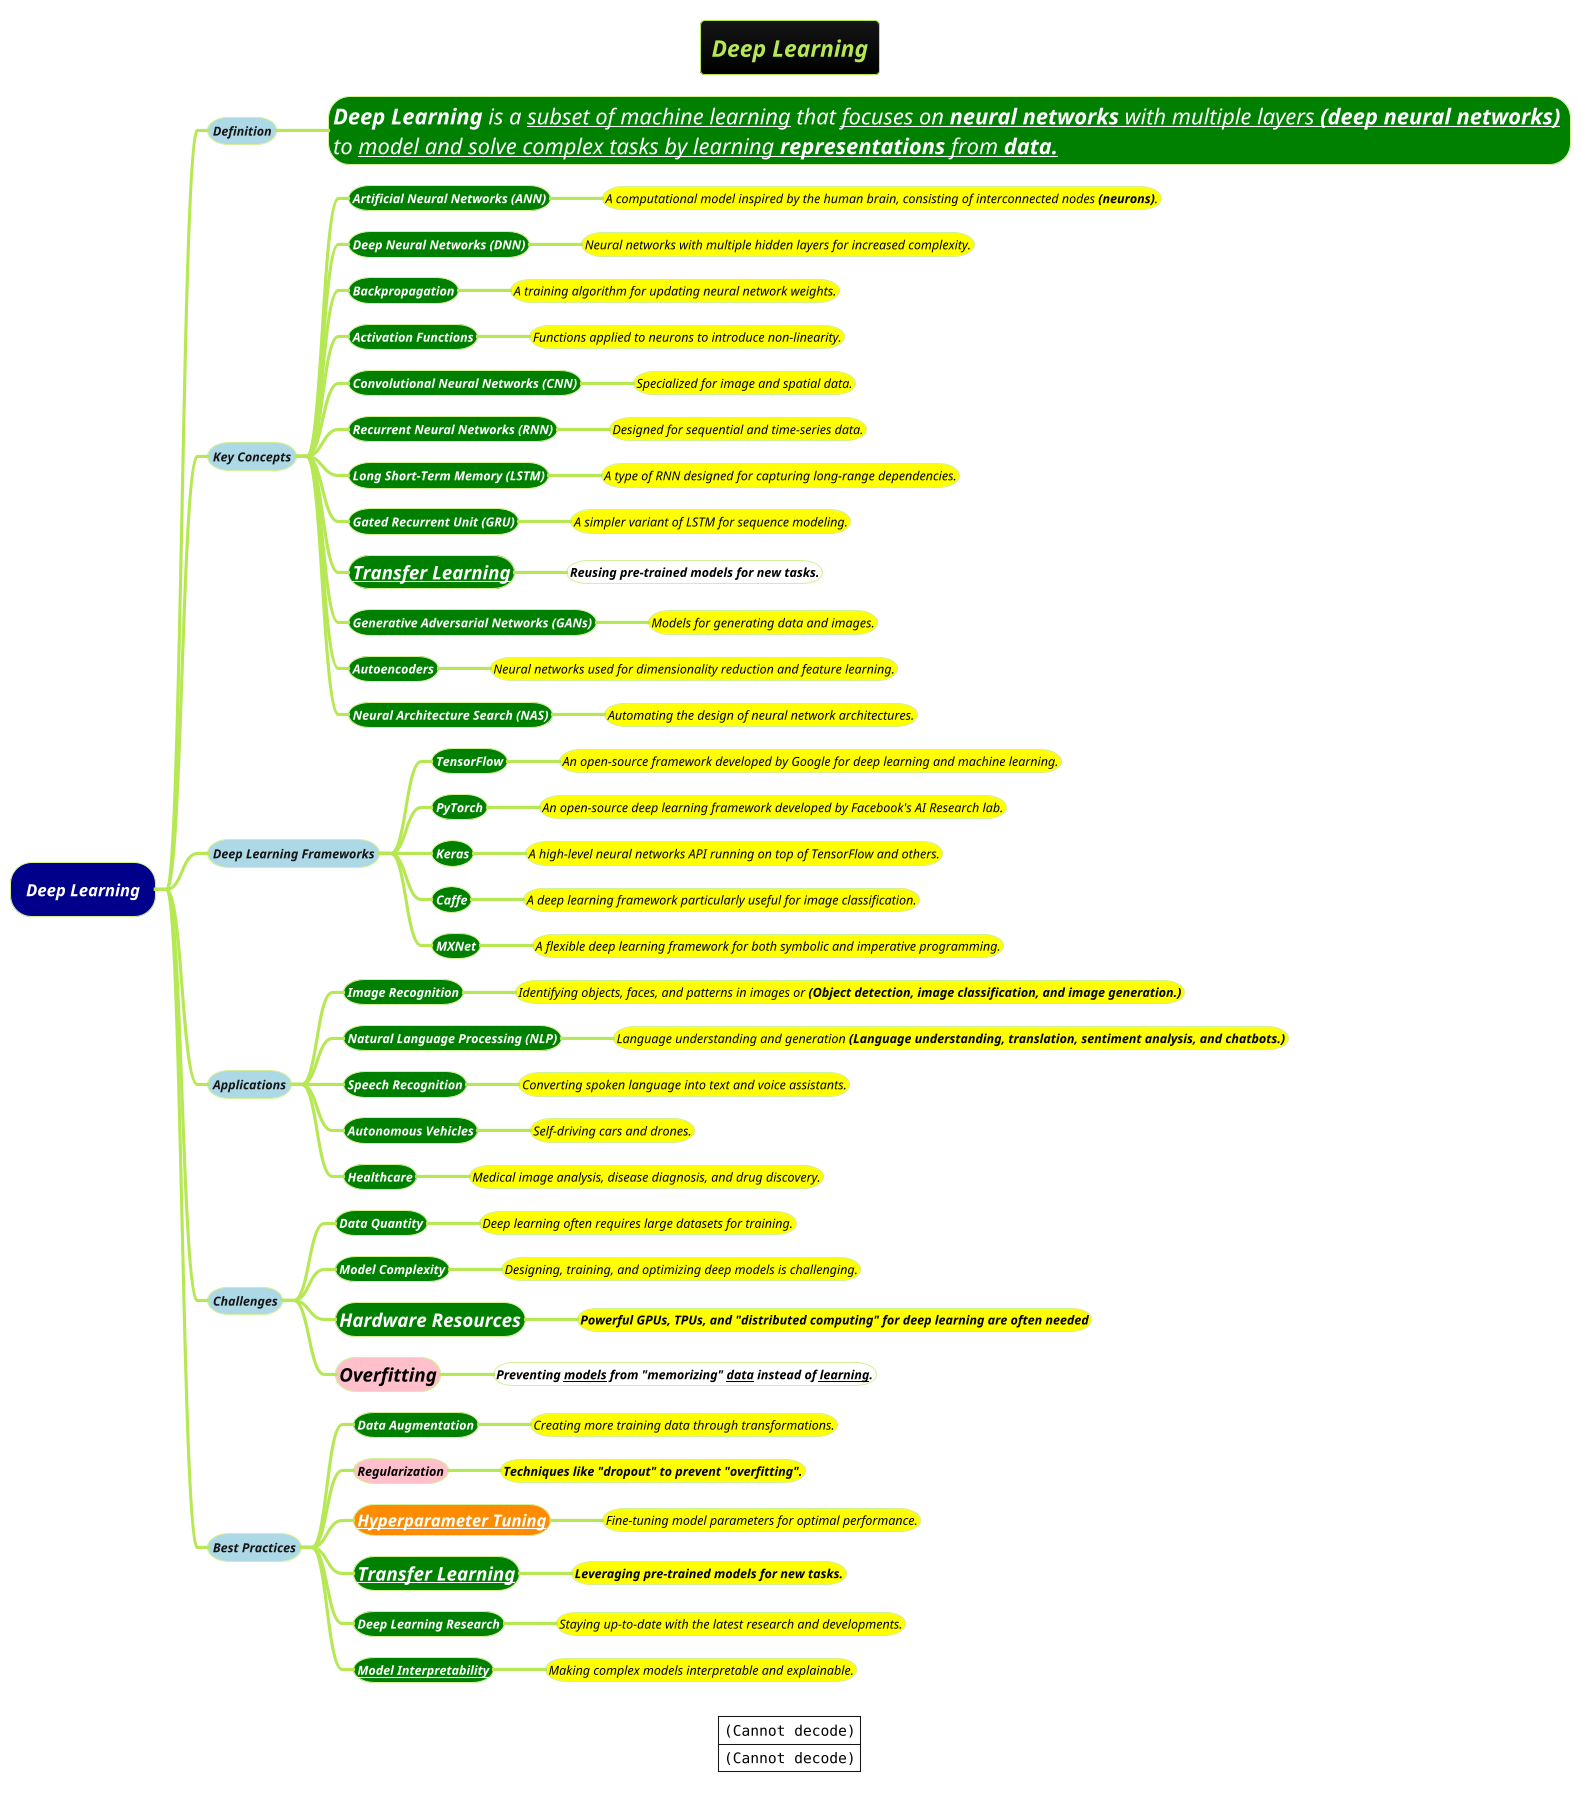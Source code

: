 @startmindmap
title =<b><i><size:18>Deep Learning
caption |<img:../../../../docs/3-programming-languages/Venkat-Subramaniam/images-reuseable/44-Program-vs-ML-model.png>|\n|<img:../../../../docs/3-programming-languages/Venkat-Subramaniam/images-reuseable/ML-stuff.png>|
!theme hacker

*[#darkblue] <color #white><i>Deep Learning
**[#lightblue] <size:12><i>Definition
***[#green] <i><color #white><size:21>**Deep Learning** is a __subset of machine learning__ that __focuses on **[[Neural-Network-Architecture.puml neural networks]]** with multiple layers **[[Neural-Network-Architecture.puml (deep neural networks)]]**__ \n<i><size:21><color #white>to __model and solve complex tasks by learning **representations** from **data.**__

**[#lightblue] <size:12><i>Key Concepts
***[#green] <color #white><b><size:12><i>Artificial Neural Networks **(ANN)**
****[#yellow] <i><color #black><size:12>A computational model inspired by the human brain, consisting of interconnected nodes **(neurons)**.
***[#green] <color #white><b><size:12><i>Deep Neural Networks **(DNN)**
****[#yellow] <i><color #black><size:12>Neural networks with multiple hidden layers for increased complexity.
***[#green] <color #white><b><size:12><i>Backpropagation
****[#yellow] <i><color #black><size:12>A training algorithm for updating neural network weights.
***[#green] <color #white><b><size:12><i>Activation Functions
****[#yellow] <i><color #black><size:12>Functions applied to neurons to introduce non-linearity.
***[#green] <color #white><b><size:12><i>Convolutional Neural Networks **(CNN)**
****[#yellow] <i><color #black><size:12>Specialized for image and spatial data.
***[#green] <color #white><b><size:12><i>Recurrent Neural Networks **(RNN)**
****[#yellow] <i><color #black><size:12>Designed for sequential and time-series data.
***[#green] <color #white><b><size:12><i>Long Short-Term Memory **(LSTM)**
****[#yellow] <i><color #black><size:12>A type of RNN designed for capturing long-range dependencies.
***[#green] <color #white><b><size:12><i>Gated Recurrent Unit **(GRU)**
****[#yellow] <i><color #black><size:12>A simpler variant of LSTM for sequence modeling.
***[#green] <i><color #white><size:18><b>[[Model-Fine-Tuning.puml Transfer Learning]]
****[#white] <i><color #black><size:12>**Reusing pre-trained models for new tasks.**
***[#green] <color #white><b><size:12><i>Generative Adversarial Networks **(GANs)**
****[#yellow] <i><color #black><size:12>Models for generating data and images.
***[#green] <color #white><b><size:12><i>Autoencoders
****[#yellow] <i><color #black><size:12>Neural networks used for dimensionality reduction and feature learning.
***[#green] <color #white><b><size:12><i>Neural Architecture Search **(NAS)**
****[#yellow] <i><color #black><size:12>Automating the design of neural network architectures.

**[#lightblue] <size:12><i>Deep Learning Frameworks
***[#green] <color #white><b><size:12><i>TensorFlow
****[#yellow] <i><color #black><size:12>An open-source framework developed by Google for deep learning and machine learning.
***[#green] <color #white><b><size:12><i>PyTorch
****[#yellow] <i><color #black><size:12>An open-source deep learning framework developed by Facebook's AI Research lab.
***[#green] <color #white><b><size:12><i>Keras
****[#yellow] <i><color #black><size:12>A high-level neural networks API running on top of TensorFlow and others.
***[#green] <color #white><b><size:12><i>Caffe
****[#yellow] <i><color #black><size:12>A deep learning framework particularly useful for image classification.
***[#green] <color #white><b><size:12><i>MXNet
****[#yellow] <i><color #black><size:12>A flexible deep learning framework for both symbolic and imperative programming.

**[#lightblue] <size:12><i>Applications
***[#green] <color #white><b><size:12><i>Image Recognition
****[#yellow] <i><color #black><size:12>Identifying objects, faces, and patterns in images or **(Object detection, image classification, and image generation.)**
***[#green] <color #white><b><size:12><i>Natural Language Processing **(NLP)**
****[#yellow] <i><color #black><size:12>Language understanding and generation **(Language understanding, translation, sentiment analysis, and chatbots.)**
***[#green] <color #white><b><size:12><i>Speech Recognition
****[#yellow] <i><color #black><size:12>Converting spoken language into text and voice assistants.
***[#green] <color #white><b><size:12><i>Autonomous Vehicles
****[#yellow] <i><color #black><size:12>Self-driving cars and drones.
***[#green] <color #white><b><size:12><i>Healthcare
****[#yellow] <i><color #black><size:12>Medical image analysis, disease diagnosis, and drug discovery.

**[#lightblue] <size:12><i>Challenges
***[#green] <color #white><b><size:12><i>Data Quantity
****[#yellow] <i><color #black><size:12>Deep learning often requires large datasets for training.
***[#green] <color #white><b><size:12><i>Model Complexity
****[#yellow] <i><color #black><size:12>Designing, training, and optimizing deep models is challenging.
***[#green] <color #white><b><size:18><i>Hardware Resources
****[#yellow] <i><color #black><size:12><b>Powerful GPUs, TPUs, and "distributed computing" for deep learning are often needed
***[#pink] <i><color #black><size:18>**Overfitting**
****[#white] <i><color #black><size:12>**Preventing __models__ from "memorizing" __data__ instead of __learning__.**

**[#lightblue] <size:12><i>Best Practices
***[#green] <color #white><b><size:12><i>Data Augmentation
****[#yellow] <i><color #black><size:12>Creating more training data through transformations.
***[#pink] <i><color #black><size:12>**Regularization**
****[#yellow] <i><color #black><size:12>**Techniques like "dropout" to prevent "overfitting".**
***[#darkorange] <i><color #black><size:16><b>[[Hyperparameter-Tuning.puml Hyperparameter Tuning]]
****[#yellow] <i><color #black><size:12>Fine-tuning model parameters for optimal performance.
***[#green] <i><color #white><size:18><b>[[Model-Fine-Tuning.puml Transfer Learning]]
****[#yellow] <i><color #black><size:12>**Leveraging pre-trained models for new tasks.**
***[#green] <color #white><b><size:12><i>Deep Learning Research
****[#yellow] <i><color #black><size:12>Staying up-to-date with the latest research and developments.
***[#green] <color #white><b><size:12><i>[[how-to/Model-Explainability.puml Model Interpretability]]
****[#yellow] <i><color #black><size:12>Making complex models interpretable and explainable.

@endmindmap
